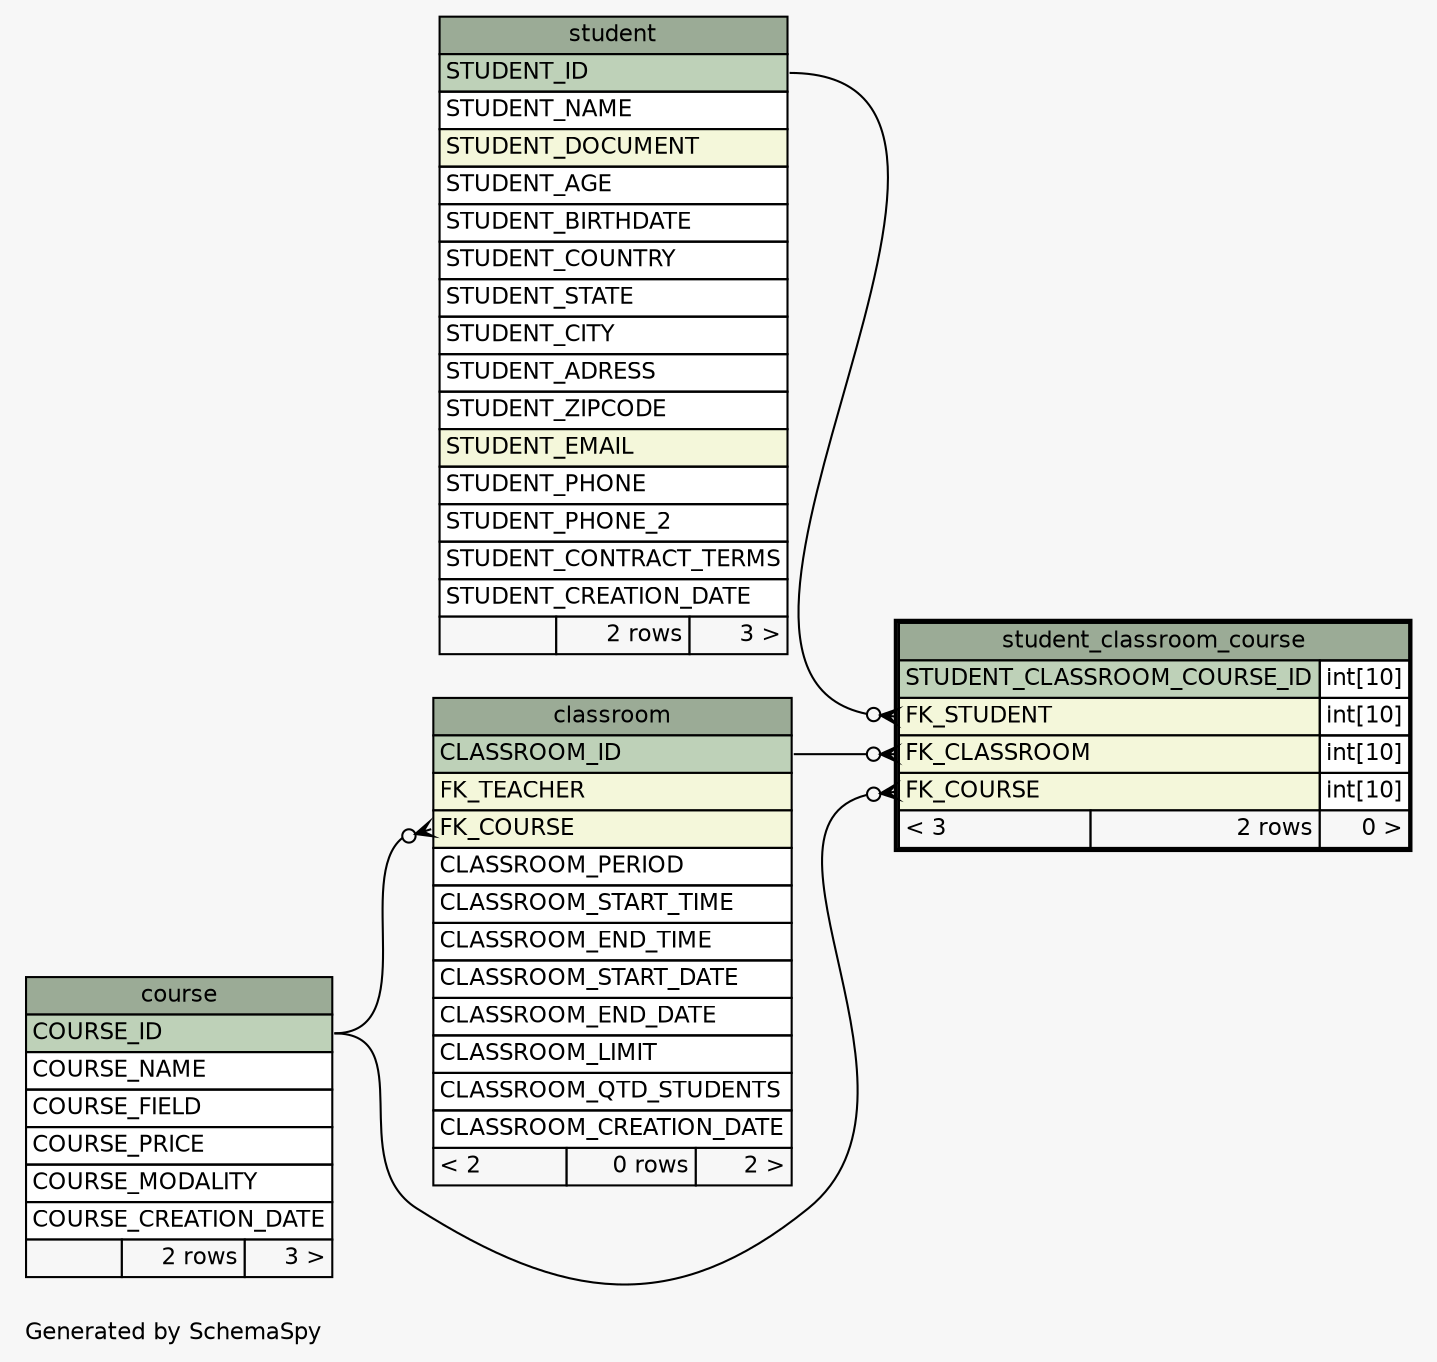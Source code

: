 // dot 7.1.0 on Windows 11 10.0
// SchemaSpy rev 590
digraph "oneDegreeRelationshipsDiagram" {
  graph [
    rankdir="RL"
    bgcolor="#f7f7f7"
    label="\nGenerated by SchemaSpy"
    labeljust="l"
    nodesep="0.18"
    ranksep="0.46"
    fontname="Helvetica"
    fontsize="11"
  ];
  node [
    fontname="Helvetica"
    fontsize="11"
    shape="plaintext"
  ];
  edge [
    arrowsize="0.8"
  ];
  "classroom":"FK_COURSE":w -> "course":"COURSE_ID":e [arrowhead=none dir=back arrowtail=crowodot];
  "student_classroom_course":"FK_CLASSROOM":w -> "classroom":"CLASSROOM_ID":e [arrowhead=none dir=back arrowtail=crowodot];
  "student_classroom_course":"FK_COURSE":w -> "course":"COURSE_ID":e [arrowhead=none dir=back arrowtail=crowodot];
  "student_classroom_course":"FK_STUDENT":w -> "student":"STUDENT_ID":e [arrowhead=none dir=back arrowtail=crowodot];
  "classroom" [
    label=<
    <TABLE BORDER="0" CELLBORDER="1" CELLSPACING="0" BGCOLOR="#ffffff">
      <TR><TD COLSPAN="3" BGCOLOR="#9bab96" ALIGN="CENTER">classroom</TD></TR>
      <TR><TD PORT="CLASSROOM_ID" COLSPAN="3" BGCOLOR="#bed1b8" ALIGN="LEFT">CLASSROOM_ID</TD></TR>
      <TR><TD PORT="FK_TEACHER" COLSPAN="3" BGCOLOR="#f4f7da" ALIGN="LEFT">FK_TEACHER</TD></TR>
      <TR><TD PORT="FK_COURSE" COLSPAN="3" BGCOLOR="#f4f7da" ALIGN="LEFT">FK_COURSE</TD></TR>
      <TR><TD PORT="CLASSROOM_PERIOD" COLSPAN="3" ALIGN="LEFT">CLASSROOM_PERIOD</TD></TR>
      <TR><TD PORT="CLASSROOM_START_TIME" COLSPAN="3" ALIGN="LEFT">CLASSROOM_START_TIME</TD></TR>
      <TR><TD PORT="CLASSROOM_END_TIME" COLSPAN="3" ALIGN="LEFT">CLASSROOM_END_TIME</TD></TR>
      <TR><TD PORT="CLASSROOM_START_DATE" COLSPAN="3" ALIGN="LEFT">CLASSROOM_START_DATE</TD></TR>
      <TR><TD PORT="CLASSROOM_END_DATE" COLSPAN="3" ALIGN="LEFT">CLASSROOM_END_DATE</TD></TR>
      <TR><TD PORT="CLASSROOM_LIMIT" COLSPAN="3" ALIGN="LEFT">CLASSROOM_LIMIT</TD></TR>
      <TR><TD PORT="CLASSROOM_QTD_STUDENTS" COLSPAN="3" ALIGN="LEFT">CLASSROOM_QTD_STUDENTS</TD></TR>
      <TR><TD PORT="CLASSROOM_CREATION_DATE" COLSPAN="3" ALIGN="LEFT">CLASSROOM_CREATION_DATE</TD></TR>
      <TR><TD ALIGN="LEFT" BGCOLOR="#f7f7f7">&lt; 2</TD><TD ALIGN="RIGHT" BGCOLOR="#f7f7f7">0 rows</TD><TD ALIGN="RIGHT" BGCOLOR="#f7f7f7">2 &gt;</TD></TR>
    </TABLE>>
    URL="classroom.html"
    tooltip="classroom"
  ];
  "course" [
    label=<
    <TABLE BORDER="0" CELLBORDER="1" CELLSPACING="0" BGCOLOR="#ffffff">
      <TR><TD COLSPAN="3" BGCOLOR="#9bab96" ALIGN="CENTER">course</TD></TR>
      <TR><TD PORT="COURSE_ID" COLSPAN="3" BGCOLOR="#bed1b8" ALIGN="LEFT">COURSE_ID</TD></TR>
      <TR><TD PORT="COURSE_NAME" COLSPAN="3" ALIGN="LEFT">COURSE_NAME</TD></TR>
      <TR><TD PORT="COURSE_FIELD" COLSPAN="3" ALIGN="LEFT">COURSE_FIELD</TD></TR>
      <TR><TD PORT="COURSE_PRICE" COLSPAN="3" ALIGN="LEFT">COURSE_PRICE</TD></TR>
      <TR><TD PORT="COURSE_MODALITY" COLSPAN="3" ALIGN="LEFT">COURSE_MODALITY</TD></TR>
      <TR><TD PORT="COURSE_CREATION_DATE" COLSPAN="3" ALIGN="LEFT">COURSE_CREATION_DATE</TD></TR>
      <TR><TD ALIGN="LEFT" BGCOLOR="#f7f7f7">  </TD><TD ALIGN="RIGHT" BGCOLOR="#f7f7f7">2 rows</TD><TD ALIGN="RIGHT" BGCOLOR="#f7f7f7">3 &gt;</TD></TR>
    </TABLE>>
    URL="course.html"
    tooltip="course"
  ];
  "student" [
    label=<
    <TABLE BORDER="0" CELLBORDER="1" CELLSPACING="0" BGCOLOR="#ffffff">
      <TR><TD COLSPAN="3" BGCOLOR="#9bab96" ALIGN="CENTER">student</TD></TR>
      <TR><TD PORT="STUDENT_ID" COLSPAN="3" BGCOLOR="#bed1b8" ALIGN="LEFT">STUDENT_ID</TD></TR>
      <TR><TD PORT="STUDENT_NAME" COLSPAN="3" ALIGN="LEFT">STUDENT_NAME</TD></TR>
      <TR><TD PORT="STUDENT_DOCUMENT" COLSPAN="3" BGCOLOR="#f4f7da" ALIGN="LEFT">STUDENT_DOCUMENT</TD></TR>
      <TR><TD PORT="STUDENT_AGE" COLSPAN="3" ALIGN="LEFT">STUDENT_AGE</TD></TR>
      <TR><TD PORT="STUDENT_BIRTHDATE" COLSPAN="3" ALIGN="LEFT">STUDENT_BIRTHDATE</TD></TR>
      <TR><TD PORT="STUDENT_COUNTRY" COLSPAN="3" ALIGN="LEFT">STUDENT_COUNTRY</TD></TR>
      <TR><TD PORT="STUDENT_STATE" COLSPAN="3" ALIGN="LEFT">STUDENT_STATE</TD></TR>
      <TR><TD PORT="STUDENT_CITY" COLSPAN="3" ALIGN="LEFT">STUDENT_CITY</TD></TR>
      <TR><TD PORT="STUDENT_ADRESS" COLSPAN="3" ALIGN="LEFT">STUDENT_ADRESS</TD></TR>
      <TR><TD PORT="STUDENT_ZIPCODE" COLSPAN="3" ALIGN="LEFT">STUDENT_ZIPCODE</TD></TR>
      <TR><TD PORT="STUDENT_EMAIL" COLSPAN="3" BGCOLOR="#f4f7da" ALIGN="LEFT">STUDENT_EMAIL</TD></TR>
      <TR><TD PORT="STUDENT_PHONE" COLSPAN="3" ALIGN="LEFT">STUDENT_PHONE</TD></TR>
      <TR><TD PORT="STUDENT_PHONE_2" COLSPAN="3" ALIGN="LEFT">STUDENT_PHONE_2</TD></TR>
      <TR><TD PORT="STUDENT_CONTRACT_TERMS" COLSPAN="3" ALIGN="LEFT">STUDENT_CONTRACT_TERMS</TD></TR>
      <TR><TD PORT="STUDENT_CREATION_DATE" COLSPAN="3" ALIGN="LEFT">STUDENT_CREATION_DATE</TD></TR>
      <TR><TD ALIGN="LEFT" BGCOLOR="#f7f7f7">  </TD><TD ALIGN="RIGHT" BGCOLOR="#f7f7f7">2 rows</TD><TD ALIGN="RIGHT" BGCOLOR="#f7f7f7">3 &gt;</TD></TR>
    </TABLE>>
    URL="student.html"
    tooltip="student"
  ];
  "student_classroom_course" [
    label=<
    <TABLE BORDER="2" CELLBORDER="1" CELLSPACING="0" BGCOLOR="#ffffff">
      <TR><TD COLSPAN="3" BGCOLOR="#9bab96" ALIGN="CENTER">student_classroom_course</TD></TR>
      <TR><TD PORT="STUDENT_CLASSROOM_COURSE_ID" COLSPAN="2" BGCOLOR="#bed1b8" ALIGN="LEFT">STUDENT_CLASSROOM_COURSE_ID</TD><TD PORT="STUDENT_CLASSROOM_COURSE_ID.type" ALIGN="LEFT">int[10]</TD></TR>
      <TR><TD PORT="FK_STUDENT" COLSPAN="2" BGCOLOR="#f4f7da" ALIGN="LEFT">FK_STUDENT</TD><TD PORT="FK_STUDENT.type" ALIGN="LEFT">int[10]</TD></TR>
      <TR><TD PORT="FK_CLASSROOM" COLSPAN="2" BGCOLOR="#f4f7da" ALIGN="LEFT">FK_CLASSROOM</TD><TD PORT="FK_CLASSROOM.type" ALIGN="LEFT">int[10]</TD></TR>
      <TR><TD PORT="FK_COURSE" COLSPAN="2" BGCOLOR="#f4f7da" ALIGN="LEFT">FK_COURSE</TD><TD PORT="FK_COURSE.type" ALIGN="LEFT">int[10]</TD></TR>
      <TR><TD ALIGN="LEFT" BGCOLOR="#f7f7f7">&lt; 3</TD><TD ALIGN="RIGHT" BGCOLOR="#f7f7f7">2 rows</TD><TD ALIGN="RIGHT" BGCOLOR="#f7f7f7">0 &gt;</TD></TR>
    </TABLE>>
    URL="student_classroom_course.html"
    tooltip="student_classroom_course"
  ];
}
